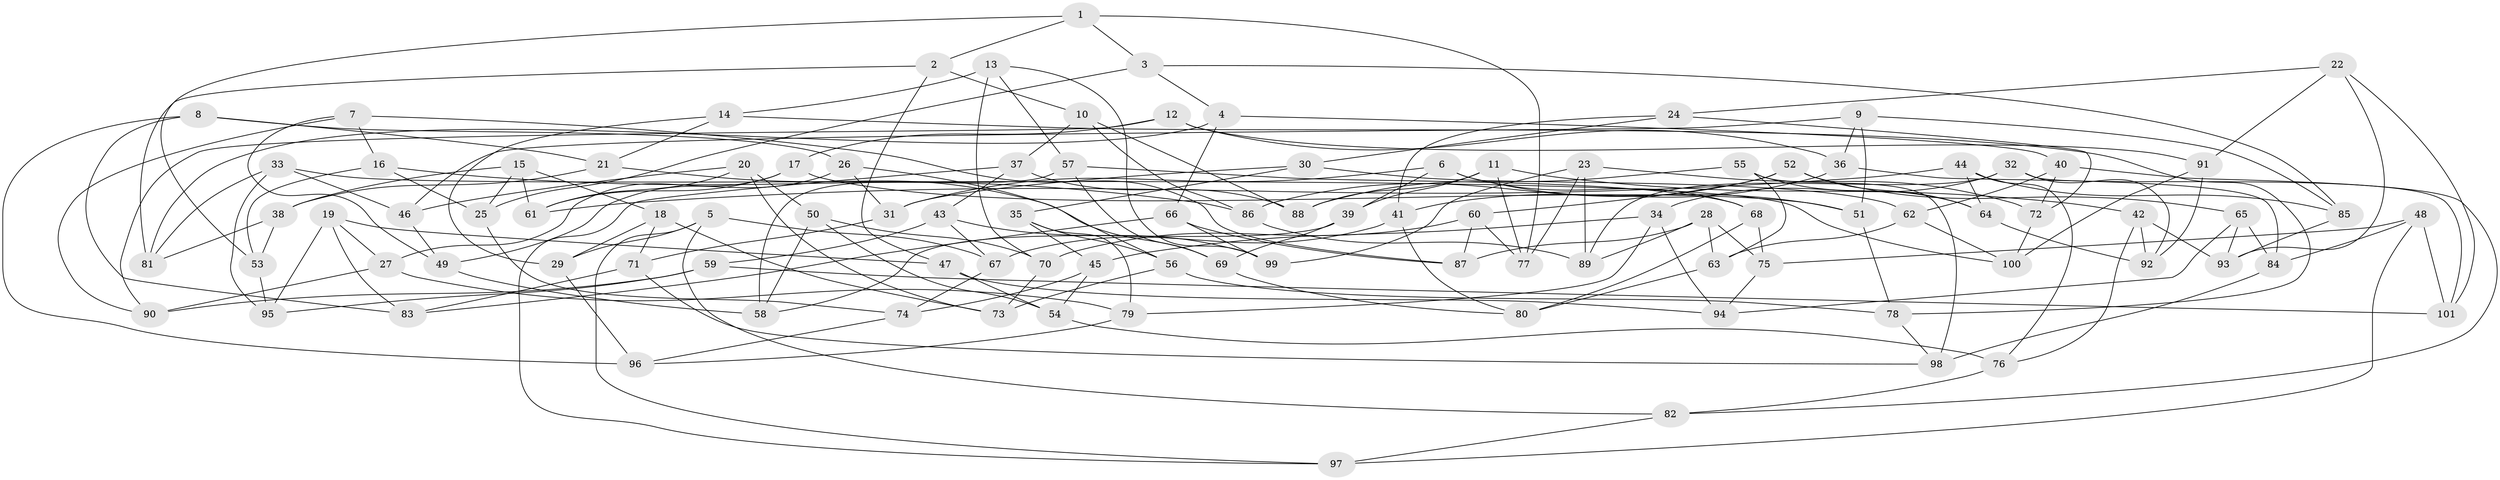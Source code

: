 // Generated by graph-tools (version 1.1) at 2025/50/03/09/25 03:50:50]
// undirected, 101 vertices, 202 edges
graph export_dot {
graph [start="1"]
  node [color=gray90,style=filled];
  1;
  2;
  3;
  4;
  5;
  6;
  7;
  8;
  9;
  10;
  11;
  12;
  13;
  14;
  15;
  16;
  17;
  18;
  19;
  20;
  21;
  22;
  23;
  24;
  25;
  26;
  27;
  28;
  29;
  30;
  31;
  32;
  33;
  34;
  35;
  36;
  37;
  38;
  39;
  40;
  41;
  42;
  43;
  44;
  45;
  46;
  47;
  48;
  49;
  50;
  51;
  52;
  53;
  54;
  55;
  56;
  57;
  58;
  59;
  60;
  61;
  62;
  63;
  64;
  65;
  66;
  67;
  68;
  69;
  70;
  71;
  72;
  73;
  74;
  75;
  76;
  77;
  78;
  79;
  80;
  81;
  82;
  83;
  84;
  85;
  86;
  87;
  88;
  89;
  90;
  91;
  92;
  93;
  94;
  95;
  96;
  97;
  98;
  99;
  100;
  101;
  1 -- 53;
  1 -- 77;
  1 -- 3;
  1 -- 2;
  2 -- 81;
  2 -- 10;
  2 -- 47;
  3 -- 4;
  3 -- 85;
  3 -- 25;
  4 -- 66;
  4 -- 40;
  4 -- 81;
  5 -- 67;
  5 -- 82;
  5 -- 97;
  5 -- 29;
  6 -- 51;
  6 -- 68;
  6 -- 31;
  6 -- 39;
  7 -- 87;
  7 -- 16;
  7 -- 90;
  7 -- 49;
  8 -- 83;
  8 -- 26;
  8 -- 21;
  8 -- 96;
  9 -- 51;
  9 -- 36;
  9 -- 46;
  9 -- 85;
  10 -- 88;
  10 -- 37;
  10 -- 86;
  11 -- 88;
  11 -- 42;
  11 -- 39;
  11 -- 77;
  12 -- 91;
  12 -- 90;
  12 -- 36;
  12 -- 17;
  13 -- 70;
  13 -- 14;
  13 -- 57;
  13 -- 99;
  14 -- 29;
  14 -- 78;
  14 -- 21;
  15 -- 18;
  15 -- 38;
  15 -- 61;
  15 -- 25;
  16 -- 25;
  16 -- 53;
  16 -- 86;
  17 -- 51;
  17 -- 61;
  17 -- 27;
  18 -- 71;
  18 -- 29;
  18 -- 73;
  19 -- 83;
  19 -- 47;
  19 -- 95;
  19 -- 27;
  20 -- 61;
  20 -- 50;
  20 -- 46;
  20 -- 73;
  21 -- 38;
  21 -- 69;
  22 -- 93;
  22 -- 91;
  22 -- 101;
  22 -- 24;
  23 -- 89;
  23 -- 99;
  23 -- 72;
  23 -- 77;
  24 -- 30;
  24 -- 41;
  24 -- 72;
  25 -- 74;
  26 -- 56;
  26 -- 49;
  26 -- 31;
  27 -- 79;
  27 -- 90;
  28 -- 63;
  28 -- 87;
  28 -- 89;
  28 -- 75;
  29 -- 96;
  30 -- 35;
  30 -- 31;
  30 -- 62;
  31 -- 71;
  32 -- 92;
  32 -- 34;
  32 -- 89;
  32 -- 101;
  33 -- 81;
  33 -- 95;
  33 -- 46;
  33 -- 100;
  34 -- 79;
  34 -- 94;
  34 -- 45;
  35 -- 45;
  35 -- 56;
  35 -- 79;
  36 -- 41;
  36 -- 84;
  37 -- 88;
  37 -- 97;
  37 -- 43;
  38 -- 53;
  38 -- 81;
  39 -- 69;
  39 -- 58;
  40 -- 62;
  40 -- 72;
  40 -- 82;
  41 -- 67;
  41 -- 80;
  42 -- 92;
  42 -- 93;
  42 -- 76;
  43 -- 59;
  43 -- 99;
  43 -- 67;
  44 -- 76;
  44 -- 61;
  44 -- 85;
  44 -- 64;
  45 -- 74;
  45 -- 54;
  46 -- 49;
  47 -- 54;
  47 -- 94;
  48 -- 97;
  48 -- 101;
  48 -- 84;
  48 -- 75;
  49 -- 58;
  50 -- 70;
  50 -- 54;
  50 -- 58;
  51 -- 78;
  52 -- 86;
  52 -- 65;
  52 -- 64;
  52 -- 60;
  53 -- 95;
  54 -- 76;
  55 -- 88;
  55 -- 98;
  55 -- 64;
  55 -- 63;
  56 -- 73;
  56 -- 78;
  57 -- 58;
  57 -- 69;
  57 -- 68;
  59 -- 90;
  59 -- 95;
  59 -- 101;
  60 -- 77;
  60 -- 87;
  60 -- 70;
  62 -- 63;
  62 -- 100;
  63 -- 80;
  64 -- 92;
  65 -- 84;
  65 -- 93;
  65 -- 94;
  66 -- 99;
  66 -- 83;
  66 -- 87;
  67 -- 74;
  68 -- 80;
  68 -- 75;
  69 -- 80;
  70 -- 73;
  71 -- 83;
  71 -- 98;
  72 -- 100;
  74 -- 96;
  75 -- 94;
  76 -- 82;
  78 -- 98;
  79 -- 96;
  82 -- 97;
  84 -- 98;
  85 -- 93;
  86 -- 89;
  91 -- 100;
  91 -- 92;
}
